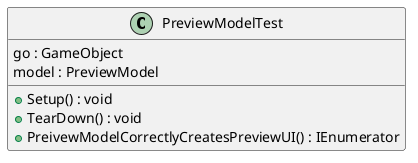 @startuml
class PreviewModelTest {
    go : GameObject
    model : PreviewModel
    + Setup() : void
    + TearDown() : void
    + PreivewModelCorrectlyCreatesPreviewUI() : IEnumerator
}
@enduml
